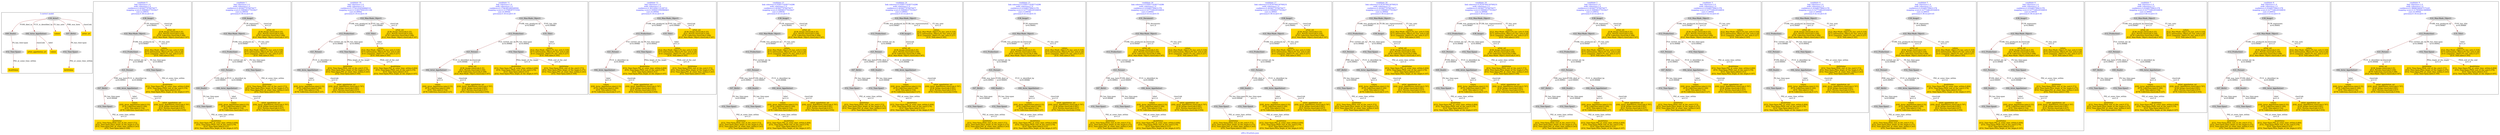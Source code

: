 digraph n0 {
fontcolor="blue"
remincross="true"
label="s09-s-18-artists.json"
subgraph cluster_0 {
label="1-correct model"
n2[style="filled",color="white",fillcolor="lightgray",label="E39_Actor1"];
n3[style="filled",color="white",fillcolor="lightgray",label="E69_Death1"];
n4[style="filled",color="white",fillcolor="lightgray",label="E82_Actor_Appellation1"];
n5[shape="plaintext",style="filled",fillcolor="gold",label="values"];
n6[style="filled",color="white",fillcolor="lightgray",label="E67_Birth1"];
n7[shape="plaintext",style="filled",fillcolor="gold",label="artist_uri"];
n8[style="filled",color="white",fillcolor="lightgray",label="E52_Time-Span1"];
n9[shape="plaintext",style="filled",fillcolor="gold",label="birthValue"];
n10[style="filled",color="white",fillcolor="lightgray",label="E52_Time-Span2"];
n11[shape="plaintext",style="filled",fillcolor="gold",label="deathValue"];
n12[shape="plaintext",style="filled",fillcolor="gold",label="artist_appellation_uri"];
n13[shape="plaintext",style="filled",fillcolor="gold",label="values"];
}
subgraph cluster_1 {
label="candidate 0\nlink coherence:1.0\nnode coherence:1.0\nconfidence:0.4436077976979477\nmapping score:0.508980377010427\ncost:12.99935\n-precision:0.38-recall:0.45"
n15[style="filled",color="white",fillcolor="lightgray",label="E12_Production1"];
n16[style="filled",color="white",fillcolor="lightgray",label="E21_Person1"];
n17[style="filled",color="white",fillcolor="lightgray",label="E52_Time-Span2"];
n18[style="filled",color="white",fillcolor="lightgray",label="E67_Birth1"];
n19[style="filled",color="white",fillcolor="lightgray",label="E82_Actor_Appellation1"];
n20[style="filled",color="white",fillcolor="lightgray",label="E22_Man-Made_Object1"];
n21[style="filled",color="white",fillcolor="lightgray",label="E38_Image1"];
n22[style="filled",color="white",fillcolor="lightgray",label="E52_Time-Span1"];
n23[shape="plaintext",style="filled",fillcolor="gold",label="artist_uri\n[E38_Image,classLink,0.35]\n[E21_Person,classLink,0.256]\n[E78_Collection,classLink,0.208]\n[E22_Man-Made_Object,classLink,0.187]"];
n24[shape="plaintext",style="filled",fillcolor="gold",label="values\n[E82_Actor_Appellation,label,0.55]\n[E78_Collection,label,0.169]\n[E35_Title,label,0.154]\n[E78_Collection,classLink,0.127]"];
n25[shape="plaintext",style="filled",fillcolor="gold",label="deathValue\n[E52_Time-Span,P82_at_some_time_within,0.404]\n[E52_Time-Span,P82b_end_of_the_end,0.278]\n[E52_Time-Span,label,0.212]\n[E52_Time-Span,P82a_begin_of_the_begin,0.107]"];
n26[shape="plaintext",style="filled",fillcolor="gold",label="values\n[E22_Man-Made_Object,P3_has_note,0.318]\n[E73_Information_Object,P3_has_note,0.29]\n[E33_Linguistic_Object,P3_has_note,0.227]\n[E35_Title,label,0.165]"];
n27[shape="plaintext",style="filled",fillcolor="gold",label="artist_appellation_uri\n[E82_Actor_Appellation,classLink,0.797]\n[E38_Image,classLink,0.091]\n[E21_Person,classLink,0.057]\n[E78_Collection,classLink,0.054]"];
n28[shape="plaintext",style="filled",fillcolor="gold",label="birthValue\n[E52_Time-Span,P82b_end_of_the_end,0.373]\n[E52_Time-Span,P82a_begin_of_the_begin,0.275]\n[E52_Time-Span,P82_at_some_time_within,0.243]\n[E52_Time-Span,label,0.109]"];
}
subgraph cluster_2 {
label="candidate 1\nlink coherence:1.0\nnode coherence:1.0\nconfidence:0.4436077976979477\nmapping score:0.508980377010427\ncost:12.99939\n-precision:0.38-recall:0.45"
n30[style="filled",color="white",fillcolor="lightgray",label="E12_Production1"];
n31[style="filled",color="white",fillcolor="lightgray",label="E21_Person1"];
n32[style="filled",color="white",fillcolor="lightgray",label="E52_Time-Span2"];
n33[style="filled",color="white",fillcolor="lightgray",label="E69_Death1"];
n34[style="filled",color="white",fillcolor="lightgray",label="E82_Actor_Appellation1"];
n35[style="filled",color="white",fillcolor="lightgray",label="E22_Man-Made_Object1"];
n36[style="filled",color="white",fillcolor="lightgray",label="E38_Image1"];
n37[style="filled",color="white",fillcolor="lightgray",label="E52_Time-Span4"];
n38[shape="plaintext",style="filled",fillcolor="gold",label="artist_uri\n[E38_Image,classLink,0.35]\n[E21_Person,classLink,0.256]\n[E78_Collection,classLink,0.208]\n[E22_Man-Made_Object,classLink,0.187]"];
n39[shape="plaintext",style="filled",fillcolor="gold",label="deathValue\n[E52_Time-Span,P82_at_some_time_within,0.404]\n[E52_Time-Span,P82b_end_of_the_end,0.278]\n[E52_Time-Span,label,0.212]\n[E52_Time-Span,P82a_begin_of_the_begin,0.107]"];
n40[shape="plaintext",style="filled",fillcolor="gold",label="values\n[E82_Actor_Appellation,label,0.55]\n[E78_Collection,label,0.169]\n[E35_Title,label,0.154]\n[E78_Collection,classLink,0.127]"];
n41[shape="plaintext",style="filled",fillcolor="gold",label="birthValue\n[E52_Time-Span,P82b_end_of_the_end,0.373]\n[E52_Time-Span,P82a_begin_of_the_begin,0.275]\n[E52_Time-Span,P82_at_some_time_within,0.243]\n[E52_Time-Span,label,0.109]"];
n42[shape="plaintext",style="filled",fillcolor="gold",label="values\n[E22_Man-Made_Object,P3_has_note,0.318]\n[E73_Information_Object,P3_has_note,0.29]\n[E33_Linguistic_Object,P3_has_note,0.227]\n[E35_Title,label,0.165]"];
n43[shape="plaintext",style="filled",fillcolor="gold",label="artist_appellation_uri\n[E82_Actor_Appellation,classLink,0.797]\n[E38_Image,classLink,0.091]\n[E21_Person,classLink,0.057]\n[E78_Collection,classLink,0.054]"];
}
subgraph cluster_3 {
label="candidate 10\nlink coherence:1.0\nnode coherence:1.0\nconfidence:0.37541434564866516\nmapping score:0.5140270041051106\ncost:10.99944\n-precision:0.18-recall:0.18"
n45[style="filled",color="white",fillcolor="lightgray",label="E12_Production1"];
n46[style="filled",color="white",fillcolor="lightgray",label="E21_Person1"];
n47[style="filled",color="white",fillcolor="lightgray",label="E52_Time-Span2"];
n48[style="filled",color="white",fillcolor="lightgray",label="E82_Actor_Appellation1"];
n49[style="filled",color="white",fillcolor="lightgray",label="E22_Man-Made_Object1"];
n50[style="filled",color="white",fillcolor="lightgray",label="E35_Title1"];
n51[shape="plaintext",style="filled",fillcolor="gold",label="birthValue\n[E52_Time-Span,P82b_end_of_the_end,0.373]\n[E52_Time-Span,P82a_begin_of_the_begin,0.275]\n[E52_Time-Span,P82_at_some_time_within,0.243]\n[E52_Time-Span,label,0.109]"];
n52[shape="plaintext",style="filled",fillcolor="gold",label="deathValue\n[E52_Time-Span,P82_at_some_time_within,0.404]\n[E52_Time-Span,P82b_end_of_the_end,0.278]\n[E52_Time-Span,label,0.212]\n[E52_Time-Span,P82a_begin_of_the_begin,0.107]"];
n53[shape="plaintext",style="filled",fillcolor="gold",label="artist_uri\n[E38_Image,classLink,0.35]\n[E21_Person,classLink,0.256]\n[E78_Collection,classLink,0.208]\n[E22_Man-Made_Object,classLink,0.187]"];
n54[shape="plaintext",style="filled",fillcolor="gold",label="values\n[E22_Man-Made_Object,P3_has_note,0.318]\n[E73_Information_Object,P3_has_note,0.29]\n[E33_Linguistic_Object,P3_has_note,0.227]\n[E35_Title,label,0.165]"];
n55[shape="plaintext",style="filled",fillcolor="gold",label="values\n[E82_Actor_Appellation,label,0.55]\n[E78_Collection,label,0.169]\n[E35_Title,label,0.154]\n[E78_Collection,classLink,0.127]"];
n56[shape="plaintext",style="filled",fillcolor="gold",label="artist_appellation_uri\n[E82_Actor_Appellation,classLink,0.797]\n[E38_Image,classLink,0.091]\n[E21_Person,classLink,0.057]\n[E78_Collection,classLink,0.054]"];
}
subgraph cluster_4 {
label="candidate 11\nlink coherence:1.0\nnode coherence:1.0\nconfidence:0.3746385260509592\nmapping score:0.513768397572542\ncost:10.99944\n-precision:0.18-recall:0.18"
n58[style="filled",color="white",fillcolor="lightgray",label="E12_Production1"];
n59[style="filled",color="white",fillcolor="lightgray",label="E21_Person1"];
n60[style="filled",color="white",fillcolor="lightgray",label="E52_Time-Span2"];
n61[style="filled",color="white",fillcolor="lightgray",label="E82_Actor_Appellation1"];
n62[style="filled",color="white",fillcolor="lightgray",label="E22_Man-Made_Object1"];
n63[style="filled",color="white",fillcolor="lightgray",label="E35_Title1"];
n64[shape="plaintext",style="filled",fillcolor="gold",label="artist_uri\n[E38_Image,classLink,0.35]\n[E21_Person,classLink,0.256]\n[E78_Collection,classLink,0.208]\n[E22_Man-Made_Object,classLink,0.187]"];
n65[shape="plaintext",style="filled",fillcolor="gold",label="deathValue\n[E52_Time-Span,P82_at_some_time_within,0.404]\n[E52_Time-Span,P82b_end_of_the_end,0.278]\n[E52_Time-Span,label,0.212]\n[E52_Time-Span,P82a_begin_of_the_begin,0.107]"];
n66[shape="plaintext",style="filled",fillcolor="gold",label="birthValue\n[E52_Time-Span,P82b_end_of_the_end,0.373]\n[E52_Time-Span,P82a_begin_of_the_begin,0.275]\n[E52_Time-Span,P82_at_some_time_within,0.243]\n[E52_Time-Span,label,0.109]"];
n67[shape="plaintext",style="filled",fillcolor="gold",label="values\n[E22_Man-Made_Object,P3_has_note,0.318]\n[E73_Information_Object,P3_has_note,0.29]\n[E33_Linguistic_Object,P3_has_note,0.227]\n[E35_Title,label,0.165]"];
n68[shape="plaintext",style="filled",fillcolor="gold",label="values\n[E82_Actor_Appellation,label,0.55]\n[E78_Collection,label,0.169]\n[E35_Title,label,0.154]\n[E78_Collection,classLink,0.127]"];
n69[shape="plaintext",style="filled",fillcolor="gold",label="artist_appellation_uri\n[E82_Actor_Appellation,classLink,0.797]\n[E38_Image,classLink,0.091]\n[E21_Person,classLink,0.057]\n[E78_Collection,classLink,0.054]"];
}
subgraph cluster_5 {
label="candidate 12\nlink coherence:1.0\nnode coherence:1.0\nconfidence:0.3631694112238719\nmapping score:0.5099453592968463\ncost:10.99944\n-precision:0.18-recall:0.18"
n71[style="filled",color="white",fillcolor="lightgray",label="E12_Production1"];
n72[style="filled",color="white",fillcolor="lightgray",label="E21_Person1"];
n73[style="filled",color="white",fillcolor="lightgray",label="E52_Time-Span2"];
n74[style="filled",color="white",fillcolor="lightgray",label="E82_Actor_Appellation1"];
n75[style="filled",color="white",fillcolor="lightgray",label="E22_Man-Made_Object1"];
n76[style="filled",color="white",fillcolor="lightgray",label="E35_Title1"];
n77[shape="plaintext",style="filled",fillcolor="gold",label="deathValue\n[E52_Time-Span,P82_at_some_time_within,0.404]\n[E52_Time-Span,P82b_end_of_the_end,0.278]\n[E52_Time-Span,label,0.212]\n[E52_Time-Span,P82a_begin_of_the_begin,0.107]"];
n78[shape="plaintext",style="filled",fillcolor="gold",label="birthValue\n[E52_Time-Span,P82b_end_of_the_end,0.373]\n[E52_Time-Span,P82a_begin_of_the_begin,0.275]\n[E52_Time-Span,P82_at_some_time_within,0.243]\n[E52_Time-Span,label,0.109]"];
n79[shape="plaintext",style="filled",fillcolor="gold",label="artist_uri\n[E38_Image,classLink,0.35]\n[E21_Person,classLink,0.256]\n[E78_Collection,classLink,0.208]\n[E22_Man-Made_Object,classLink,0.187]"];
n80[shape="plaintext",style="filled",fillcolor="gold",label="values\n[E22_Man-Made_Object,P3_has_note,0.318]\n[E73_Information_Object,P3_has_note,0.29]\n[E33_Linguistic_Object,P3_has_note,0.227]\n[E35_Title,label,0.165]"];
n81[shape="plaintext",style="filled",fillcolor="gold",label="values\n[E82_Actor_Appellation,label,0.55]\n[E78_Collection,label,0.169]\n[E35_Title,label,0.154]\n[E78_Collection,classLink,0.127]"];
n82[shape="plaintext",style="filled",fillcolor="gold",label="artist_appellation_uri\n[E82_Actor_Appellation,classLink,0.797]\n[E38_Image,classLink,0.091]\n[E21_Person,classLink,0.057]\n[E78_Collection,classLink,0.054]"];
}
subgraph cluster_6 {
label="candidate 13\nlink coherence:0.9285714285714286\nnode coherence:1.0\nconfidence:0.4436077976979477\nmapping score:0.508980377010427\ncost:13.99936\n-precision:0.43-recall:0.55"
n84[style="filled",color="white",fillcolor="lightgray",label="E12_Production1"];
n85[style="filled",color="white",fillcolor="lightgray",label="E21_Person1"];
n86[style="filled",color="white",fillcolor="lightgray",label="E67_Birth1"];
n87[style="filled",color="white",fillcolor="lightgray",label="E69_Death1"];
n88[style="filled",color="white",fillcolor="lightgray",label="E82_Actor_Appellation1"];
n89[style="filled",color="white",fillcolor="lightgray",label="E22_Man-Made_Object1"];
n90[style="filled",color="white",fillcolor="lightgray",label="E38_Image1"];
n91[style="filled",color="white",fillcolor="lightgray",label="E52_Time-Span1"];
n92[style="filled",color="white",fillcolor="lightgray",label="E52_Time-Span4"];
n93[shape="plaintext",style="filled",fillcolor="gold",label="artist_uri\n[E38_Image,classLink,0.35]\n[E21_Person,classLink,0.256]\n[E78_Collection,classLink,0.208]\n[E22_Man-Made_Object,classLink,0.187]"];
n94[shape="plaintext",style="filled",fillcolor="gold",label="deathValue\n[E52_Time-Span,P82_at_some_time_within,0.404]\n[E52_Time-Span,P82b_end_of_the_end,0.278]\n[E52_Time-Span,label,0.212]\n[E52_Time-Span,P82a_begin_of_the_begin,0.107]"];
n95[shape="plaintext",style="filled",fillcolor="gold",label="values\n[E82_Actor_Appellation,label,0.55]\n[E78_Collection,label,0.169]\n[E35_Title,label,0.154]\n[E78_Collection,classLink,0.127]"];
n96[shape="plaintext",style="filled",fillcolor="gold",label="values\n[E22_Man-Made_Object,P3_has_note,0.318]\n[E73_Information_Object,P3_has_note,0.29]\n[E33_Linguistic_Object,P3_has_note,0.227]\n[E35_Title,label,0.165]"];
n97[shape="plaintext",style="filled",fillcolor="gold",label="artist_appellation_uri\n[E82_Actor_Appellation,classLink,0.797]\n[E38_Image,classLink,0.091]\n[E21_Person,classLink,0.057]\n[E78_Collection,classLink,0.054]"];
n98[shape="plaintext",style="filled",fillcolor="gold",label="birthValue\n[E52_Time-Span,P82b_end_of_the_end,0.373]\n[E52_Time-Span,P82a_begin_of_the_begin,0.275]\n[E52_Time-Span,P82_at_some_time_within,0.243]\n[E52_Time-Span,label,0.109]"];
}
subgraph cluster_7 {
label="candidate 14\nlink coherence:0.9285714285714286\nnode coherence:1.0\nconfidence:0.4436077976979477\nmapping score:0.508980377010427\ncost:13.99941\n-precision:0.43-recall:0.55"
n100[style="filled",color="white",fillcolor="lightgray",label="E12_Production1"];
n101[style="filled",color="white",fillcolor="lightgray",label="E21_Person1"];
n102[style="filled",color="white",fillcolor="lightgray",label="E67_Birth1"];
n103[style="filled",color="white",fillcolor="lightgray",label="E69_Death1"];
n104[style="filled",color="white",fillcolor="lightgray",label="E82_Actor_Appellation1"];
n105[style="filled",color="white",fillcolor="lightgray",label="E22_Man-Made_Object1"];
n106[style="filled",color="white",fillcolor="lightgray",label="E38_Image1"];
n107[style="filled",color="white",fillcolor="lightgray",label="E52_Time-Span1"];
n108[style="filled",color="white",fillcolor="lightgray",label="E52_Time-Span3"];
n109[shape="plaintext",style="filled",fillcolor="gold",label="artist_uri\n[E38_Image,classLink,0.35]\n[E21_Person,classLink,0.256]\n[E78_Collection,classLink,0.208]\n[E22_Man-Made_Object,classLink,0.187]"];
n110[shape="plaintext",style="filled",fillcolor="gold",label="deathValue\n[E52_Time-Span,P82_at_some_time_within,0.404]\n[E52_Time-Span,P82b_end_of_the_end,0.278]\n[E52_Time-Span,label,0.212]\n[E52_Time-Span,P82a_begin_of_the_begin,0.107]"];
n111[shape="plaintext",style="filled",fillcolor="gold",label="values\n[E82_Actor_Appellation,label,0.55]\n[E78_Collection,label,0.169]\n[E35_Title,label,0.154]\n[E78_Collection,classLink,0.127]"];
n112[shape="plaintext",style="filled",fillcolor="gold",label="values\n[E22_Man-Made_Object,P3_has_note,0.318]\n[E73_Information_Object,P3_has_note,0.29]\n[E33_Linguistic_Object,P3_has_note,0.227]\n[E35_Title,label,0.165]"];
n113[shape="plaintext",style="filled",fillcolor="gold",label="artist_appellation_uri\n[E82_Actor_Appellation,classLink,0.797]\n[E38_Image,classLink,0.091]\n[E21_Person,classLink,0.057]\n[E78_Collection,classLink,0.054]"];
n114[shape="plaintext",style="filled",fillcolor="gold",label="birthValue\n[E52_Time-Span,P82b_end_of_the_end,0.373]\n[E52_Time-Span,P82a_begin_of_the_begin,0.275]\n[E52_Time-Span,P82_at_some_time_within,0.243]\n[E52_Time-Span,label,0.109]"];
}
subgraph cluster_8 {
label="candidate 15\nlink coherence:0.9285714285714286\nnode coherence:1.0\nconfidence:0.416483799431378\nmapping score:0.5277168220326816\ncost:13.99936\n-precision:0.43-recall:0.55"
n116[style="filled",color="white",fillcolor="lightgray",label="E12_Production1"];
n117[style="filled",color="white",fillcolor="lightgray",label="E21_Person1"];
n118[style="filled",color="white",fillcolor="lightgray",label="E67_Birth1"];
n119[style="filled",color="white",fillcolor="lightgray",label="E69_Death1"];
n120[style="filled",color="white",fillcolor="lightgray",label="E82_Actor_Appellation1"];
n121[style="filled",color="white",fillcolor="lightgray",label="E22_Man-Made_Object1"];
n122[style="filled",color="white",fillcolor="lightgray",label="E38_Image1"];
n123[style="filled",color="white",fillcolor="lightgray",label="E52_Time-Span1"];
n124[style="filled",color="white",fillcolor="lightgray",label="E52_Time-Span4"];
n125[shape="plaintext",style="filled",fillcolor="gold",label="artist_uri\n[E38_Image,classLink,0.35]\n[E21_Person,classLink,0.256]\n[E78_Collection,classLink,0.208]\n[E22_Man-Made_Object,classLink,0.187]"];
n126[shape="plaintext",style="filled",fillcolor="gold",label="deathValue\n[E52_Time-Span,P82_at_some_time_within,0.404]\n[E52_Time-Span,P82b_end_of_the_end,0.278]\n[E52_Time-Span,label,0.212]\n[E52_Time-Span,P82a_begin_of_the_begin,0.107]"];
n127[shape="plaintext",style="filled",fillcolor="gold",label="values\n[E82_Actor_Appellation,label,0.55]\n[E78_Collection,label,0.169]\n[E35_Title,label,0.154]\n[E78_Collection,classLink,0.127]"];
n128[shape="plaintext",style="filled",fillcolor="gold",label="values\n[E22_Man-Made_Object,P3_has_note,0.318]\n[E73_Information_Object,P3_has_note,0.29]\n[E33_Linguistic_Object,P3_has_note,0.227]\n[E35_Title,label,0.165]"];
n129[shape="plaintext",style="filled",fillcolor="gold",label="artist_appellation_uri\n[E82_Actor_Appellation,classLink,0.797]\n[E38_Image,classLink,0.091]\n[E21_Person,classLink,0.057]\n[E78_Collection,classLink,0.054]"];
n130[shape="plaintext",style="filled",fillcolor="gold",label="birthValue\n[E52_Time-Span,P82b_end_of_the_end,0.373]\n[E52_Time-Span,P82a_begin_of_the_begin,0.275]\n[E52_Time-Span,P82_at_some_time_within,0.243]\n[E52_Time-Span,label,0.109]"];
}
subgraph cluster_9 {
label="candidate 16\nlink coherence:0.9285714285714286\nnode coherence:1.0\nconfidence:0.416483799431378\nmapping score:0.5277168220326816\ncost:13.99941\n-precision:0.43-recall:0.55"
n132[style="filled",color="white",fillcolor="lightgray",label="E12_Production1"];
n133[style="filled",color="white",fillcolor="lightgray",label="E21_Person1"];
n134[style="filled",color="white",fillcolor="lightgray",label="E67_Birth1"];
n135[style="filled",color="white",fillcolor="lightgray",label="E69_Death1"];
n136[style="filled",color="white",fillcolor="lightgray",label="E82_Actor_Appellation1"];
n137[style="filled",color="white",fillcolor="lightgray",label="E22_Man-Made_Object1"];
n138[style="filled",color="white",fillcolor="lightgray",label="E31_Document1"];
n139[style="filled",color="white",fillcolor="lightgray",label="E52_Time-Span1"];
n140[style="filled",color="white",fillcolor="lightgray",label="E52_Time-Span3"];
n141[shape="plaintext",style="filled",fillcolor="gold",label="artist_uri\n[E38_Image,classLink,0.35]\n[E21_Person,classLink,0.256]\n[E78_Collection,classLink,0.208]\n[E22_Man-Made_Object,classLink,0.187]"];
n142[shape="plaintext",style="filled",fillcolor="gold",label="deathValue\n[E52_Time-Span,P82_at_some_time_within,0.404]\n[E52_Time-Span,P82b_end_of_the_end,0.278]\n[E52_Time-Span,label,0.212]\n[E52_Time-Span,P82a_begin_of_the_begin,0.107]"];
n143[shape="plaintext",style="filled",fillcolor="gold",label="values\n[E82_Actor_Appellation,label,0.55]\n[E78_Collection,label,0.169]\n[E35_Title,label,0.154]\n[E78_Collection,classLink,0.127]"];
n144[shape="plaintext",style="filled",fillcolor="gold",label="values\n[E22_Man-Made_Object,P3_has_note,0.318]\n[E73_Information_Object,P3_has_note,0.29]\n[E33_Linguistic_Object,P3_has_note,0.227]\n[E35_Title,label,0.165]"];
n145[shape="plaintext",style="filled",fillcolor="gold",label="artist_appellation_uri\n[E82_Actor_Appellation,classLink,0.797]\n[E38_Image,classLink,0.091]\n[E21_Person,classLink,0.057]\n[E78_Collection,classLink,0.054]"];
n146[shape="plaintext",style="filled",fillcolor="gold",label="birthValue\n[E52_Time-Span,P82b_end_of_the_end,0.373]\n[E52_Time-Span,P82a_begin_of_the_begin,0.275]\n[E52_Time-Span,P82_at_some_time_within,0.243]\n[E52_Time-Span,label,0.109]"];
}
subgraph cluster_10 {
label="candidate 17\nlink coherence:0.9230769230769231\nnode coherence:1.0\nconfidence:0.4436077976979477\nmapping score:0.508980377010427\ncost:12.99943\n-precision:0.38-recall:0.45"
n148[style="filled",color="white",fillcolor="lightgray",label="E12_Production1"];
n149[style="filled",color="white",fillcolor="lightgray",label="E21_Person1"];
n150[style="filled",color="white",fillcolor="lightgray",label="E69_Death1"];
n151[style="filled",color="white",fillcolor="lightgray",label="E82_Actor_Appellation1"];
n152[style="filled",color="white",fillcolor="lightgray",label="E22_Man-Made_Object1"];
n153[style="filled",color="white",fillcolor="lightgray",label="E38_Image1"];
n154[style="filled",color="white",fillcolor="lightgray",label="E52_Time-Span3"];
n155[style="filled",color="white",fillcolor="lightgray",label="E52_Time-Span4"];
n156[shape="plaintext",style="filled",fillcolor="gold",label="artist_uri\n[E38_Image,classLink,0.35]\n[E21_Person,classLink,0.256]\n[E78_Collection,classLink,0.208]\n[E22_Man-Made_Object,classLink,0.187]"];
n157[shape="plaintext",style="filled",fillcolor="gold",label="deathValue\n[E52_Time-Span,P82_at_some_time_within,0.404]\n[E52_Time-Span,P82b_end_of_the_end,0.278]\n[E52_Time-Span,label,0.212]\n[E52_Time-Span,P82a_begin_of_the_begin,0.107]"];
n158[shape="plaintext",style="filled",fillcolor="gold",label="birthValue\n[E52_Time-Span,P82b_end_of_the_end,0.373]\n[E52_Time-Span,P82a_begin_of_the_begin,0.275]\n[E52_Time-Span,P82_at_some_time_within,0.243]\n[E52_Time-Span,label,0.109]"];
n159[shape="plaintext",style="filled",fillcolor="gold",label="values\n[E82_Actor_Appellation,label,0.55]\n[E78_Collection,label,0.169]\n[E35_Title,label,0.154]\n[E78_Collection,classLink,0.127]"];
n160[shape="plaintext",style="filled",fillcolor="gold",label="values\n[E22_Man-Made_Object,P3_has_note,0.318]\n[E73_Information_Object,P3_has_note,0.29]\n[E33_Linguistic_Object,P3_has_note,0.227]\n[E35_Title,label,0.165]"];
n161[shape="plaintext",style="filled",fillcolor="gold",label="artist_appellation_uri\n[E82_Actor_Appellation,classLink,0.797]\n[E38_Image,classLink,0.091]\n[E21_Person,classLink,0.057]\n[E78_Collection,classLink,0.054]"];
}
subgraph cluster_11 {
label="candidate 18\nlink coherence:0.9230769230769231\nnode coherence:1.0\nconfidence:0.4436077976979477\nmapping score:0.508980377010427\ncost:12.99944\n-precision:0.38-recall:0.45"
n163[style="filled",color="white",fillcolor="lightgray",label="E12_Production1"];
n164[style="filled",color="white",fillcolor="lightgray",label="E21_Person1"];
n165[style="filled",color="white",fillcolor="lightgray",label="E52_Time-Span2"];
n166[style="filled",color="white",fillcolor="lightgray",label="E67_Birth1"];
n167[style="filled",color="white",fillcolor="lightgray",label="E82_Actor_Appellation1"];
n168[style="filled",color="white",fillcolor="lightgray",label="E22_Man-Made_Object1"];
n169[style="filled",color="white",fillcolor="lightgray",label="E38_Image1"];
n170[style="filled",color="white",fillcolor="lightgray",label="E52_Time-Span1"];
n171[shape="plaintext",style="filled",fillcolor="gold",label="artist_uri\n[E38_Image,classLink,0.35]\n[E21_Person,classLink,0.256]\n[E78_Collection,classLink,0.208]\n[E22_Man-Made_Object,classLink,0.187]"];
n172[shape="plaintext",style="filled",fillcolor="gold",label="values\n[E82_Actor_Appellation,label,0.55]\n[E78_Collection,label,0.169]\n[E35_Title,label,0.154]\n[E78_Collection,classLink,0.127]"];
n173[shape="plaintext",style="filled",fillcolor="gold",label="deathValue\n[E52_Time-Span,P82_at_some_time_within,0.404]\n[E52_Time-Span,P82b_end_of_the_end,0.278]\n[E52_Time-Span,label,0.212]\n[E52_Time-Span,P82a_begin_of_the_begin,0.107]"];
n174[shape="plaintext",style="filled",fillcolor="gold",label="values\n[E22_Man-Made_Object,P3_has_note,0.318]\n[E73_Information_Object,P3_has_note,0.29]\n[E33_Linguistic_Object,P3_has_note,0.227]\n[E35_Title,label,0.165]"];
n175[shape="plaintext",style="filled",fillcolor="gold",label="artist_appellation_uri\n[E82_Actor_Appellation,classLink,0.797]\n[E38_Image,classLink,0.091]\n[E21_Person,classLink,0.057]\n[E78_Collection,classLink,0.054]"];
n176[shape="plaintext",style="filled",fillcolor="gold",label="birthValue\n[E52_Time-Span,P82b_end_of_the_end,0.373]\n[E52_Time-Span,P82a_begin_of_the_begin,0.275]\n[E52_Time-Span,P82_at_some_time_within,0.243]\n[E52_Time-Span,label,0.109]"];
}
subgraph cluster_12 {
label="candidate 19\nlink coherence:0.9230769230769231\nnode coherence:1.0\nconfidence:0.4436077976979477\nmapping score:0.508980377010427\ncost:12.99948\n-precision:0.38-recall:0.45"
n178[style="filled",color="white",fillcolor="lightgray",label="E12_Production1"];
n179[style="filled",color="white",fillcolor="lightgray",label="E21_Person1"];
n180[style="filled",color="white",fillcolor="lightgray",label="E52_Time-Span2"];
n181[style="filled",color="white",fillcolor="lightgray",label="E69_Death1"];
n182[style="filled",color="white",fillcolor="lightgray",label="E82_Actor_Appellation1"];
n183[style="filled",color="white",fillcolor="lightgray",label="E22_Man-Made_Object1"];
n184[style="filled",color="white",fillcolor="lightgray",label="E38_Image1"];
n185[style="filled",color="white",fillcolor="lightgray",label="E52_Time-Span4"];
n186[shape="plaintext",style="filled",fillcolor="gold",label="artist_uri\n[E38_Image,classLink,0.35]\n[E21_Person,classLink,0.256]\n[E78_Collection,classLink,0.208]\n[E22_Man-Made_Object,classLink,0.187]"];
n187[shape="plaintext",style="filled",fillcolor="gold",label="deathValue\n[E52_Time-Span,P82_at_some_time_within,0.404]\n[E52_Time-Span,P82b_end_of_the_end,0.278]\n[E52_Time-Span,label,0.212]\n[E52_Time-Span,P82a_begin_of_the_begin,0.107]"];
n188[shape="plaintext",style="filled",fillcolor="gold",label="values\n[E82_Actor_Appellation,label,0.55]\n[E78_Collection,label,0.169]\n[E35_Title,label,0.154]\n[E78_Collection,classLink,0.127]"];
n189[shape="plaintext",style="filled",fillcolor="gold",label="birthValue\n[E52_Time-Span,P82b_end_of_the_end,0.373]\n[E52_Time-Span,P82a_begin_of_the_begin,0.275]\n[E52_Time-Span,P82_at_some_time_within,0.243]\n[E52_Time-Span,label,0.109]"];
n190[shape="plaintext",style="filled",fillcolor="gold",label="values\n[E22_Man-Made_Object,P3_has_note,0.318]\n[E73_Information_Object,P3_has_note,0.29]\n[E33_Linguistic_Object,P3_has_note,0.227]\n[E35_Title,label,0.165]"];
n191[shape="plaintext",style="filled",fillcolor="gold",label="artist_appellation_uri\n[E82_Actor_Appellation,classLink,0.797]\n[E38_Image,classLink,0.091]\n[E21_Person,classLink,0.057]\n[E78_Collection,classLink,0.054]"];
}
subgraph cluster_13 {
label="candidate 2\nlink coherence:1.0\nnode coherence:1.0\nconfidence:0.4436077976979477\nmapping score:0.508980377010427\ncost:13.99932\n-precision:0.43-recall:0.55"
n193[style="filled",color="white",fillcolor="lightgray",label="E12_Production1"];
n194[style="filled",color="white",fillcolor="lightgray",label="E21_Person1"];
n195[style="filled",color="white",fillcolor="lightgray",label="E67_Birth1"];
n196[style="filled",color="white",fillcolor="lightgray",label="E69_Death1"];
n197[style="filled",color="white",fillcolor="lightgray",label="E82_Actor_Appellation1"];
n198[style="filled",color="white",fillcolor="lightgray",label="E22_Man-Made_Object1"];
n199[style="filled",color="white",fillcolor="lightgray",label="E38_Image1"];
n200[style="filled",color="white",fillcolor="lightgray",label="E52_Time-Span1"];
n201[style="filled",color="white",fillcolor="lightgray",label="E52_Time-Span3"];
n202[shape="plaintext",style="filled",fillcolor="gold",label="artist_uri\n[E38_Image,classLink,0.35]\n[E21_Person,classLink,0.256]\n[E78_Collection,classLink,0.208]\n[E22_Man-Made_Object,classLink,0.187]"];
n203[shape="plaintext",style="filled",fillcolor="gold",label="deathValue\n[E52_Time-Span,P82_at_some_time_within,0.404]\n[E52_Time-Span,P82b_end_of_the_end,0.278]\n[E52_Time-Span,label,0.212]\n[E52_Time-Span,P82a_begin_of_the_begin,0.107]"];
n204[shape="plaintext",style="filled",fillcolor="gold",label="values\n[E82_Actor_Appellation,label,0.55]\n[E78_Collection,label,0.169]\n[E35_Title,label,0.154]\n[E78_Collection,classLink,0.127]"];
n205[shape="plaintext",style="filled",fillcolor="gold",label="values\n[E22_Man-Made_Object,P3_has_note,0.318]\n[E73_Information_Object,P3_has_note,0.29]\n[E33_Linguistic_Object,P3_has_note,0.227]\n[E35_Title,label,0.165]"];
n206[shape="plaintext",style="filled",fillcolor="gold",label="artist_appellation_uri\n[E82_Actor_Appellation,classLink,0.797]\n[E38_Image,classLink,0.091]\n[E21_Person,classLink,0.057]\n[E78_Collection,classLink,0.054]"];
n207[shape="plaintext",style="filled",fillcolor="gold",label="birthValue\n[E52_Time-Span,P82b_end_of_the_end,0.373]\n[E52_Time-Span,P82a_begin_of_the_begin,0.275]\n[E52_Time-Span,P82_at_some_time_within,0.243]\n[E52_Time-Span,label,0.109]"];
}
subgraph cluster_14 {
label="candidate 3\nlink coherence:1.0\nnode coherence:1.0\nconfidence:0.416483799431378\nmapping score:0.5277168220326816\ncost:11.99944\n-precision:0.42-recall:0.45"
n209[style="filled",color="white",fillcolor="lightgray",label="E12_Production1"];
n210[style="filled",color="white",fillcolor="lightgray",label="E21_Person1"];
n211[style="filled",color="white",fillcolor="lightgray",label="E52_Time-Span2"];
n212[style="filled",color="white",fillcolor="lightgray",label="E67_Birth1"];
n213[style="filled",color="white",fillcolor="lightgray",label="E82_Actor_Appellation1"];
n214[style="filled",color="white",fillcolor="lightgray",label="E22_Man-Made_Object1"];
n215[style="filled",color="white",fillcolor="lightgray",label="E52_Time-Span1"];
n216[shape="plaintext",style="filled",fillcolor="gold",label="artist_uri\n[E38_Image,classLink,0.35]\n[E21_Person,classLink,0.256]\n[E78_Collection,classLink,0.208]\n[E22_Man-Made_Object,classLink,0.187]"];
n217[shape="plaintext",style="filled",fillcolor="gold",label="values\n[E82_Actor_Appellation,label,0.55]\n[E78_Collection,label,0.169]\n[E35_Title,label,0.154]\n[E78_Collection,classLink,0.127]"];
n218[shape="plaintext",style="filled",fillcolor="gold",label="deathValue\n[E52_Time-Span,P82_at_some_time_within,0.404]\n[E52_Time-Span,P82b_end_of_the_end,0.278]\n[E52_Time-Span,label,0.212]\n[E52_Time-Span,P82a_begin_of_the_begin,0.107]"];
n219[shape="plaintext",style="filled",fillcolor="gold",label="values\n[E22_Man-Made_Object,P3_has_note,0.318]\n[E73_Information_Object,P3_has_note,0.29]\n[E33_Linguistic_Object,P3_has_note,0.227]\n[E35_Title,label,0.165]"];
n220[shape="plaintext",style="filled",fillcolor="gold",label="artist_appellation_uri\n[E82_Actor_Appellation,classLink,0.797]\n[E38_Image,classLink,0.091]\n[E21_Person,classLink,0.057]\n[E78_Collection,classLink,0.054]"];
n221[shape="plaintext",style="filled",fillcolor="gold",label="birthValue\n[E52_Time-Span,P82b_end_of_the_end,0.373]\n[E52_Time-Span,P82a_begin_of_the_begin,0.275]\n[E52_Time-Span,P82_at_some_time_within,0.243]\n[E52_Time-Span,label,0.109]"];
}
subgraph cluster_15 {
label="candidate 4\nlink coherence:1.0\nnode coherence:1.0\nconfidence:0.416483799431378\nmapping score:0.5277168220326816\ncost:11.99948\n-precision:0.42-recall:0.45"
n223[style="filled",color="white",fillcolor="lightgray",label="E12_Production1"];
n224[style="filled",color="white",fillcolor="lightgray",label="E21_Person1"];
n225[style="filled",color="white",fillcolor="lightgray",label="E52_Time-Span2"];
n226[style="filled",color="white",fillcolor="lightgray",label="E69_Death1"];
n227[style="filled",color="white",fillcolor="lightgray",label="E82_Actor_Appellation1"];
n228[style="filled",color="white",fillcolor="lightgray",label="E22_Man-Made_Object1"];
n229[style="filled",color="white",fillcolor="lightgray",label="E52_Time-Span4"];
n230[shape="plaintext",style="filled",fillcolor="gold",label="artist_uri\n[E38_Image,classLink,0.35]\n[E21_Person,classLink,0.256]\n[E78_Collection,classLink,0.208]\n[E22_Man-Made_Object,classLink,0.187]"];
n231[shape="plaintext",style="filled",fillcolor="gold",label="deathValue\n[E52_Time-Span,P82_at_some_time_within,0.404]\n[E52_Time-Span,P82b_end_of_the_end,0.278]\n[E52_Time-Span,label,0.212]\n[E52_Time-Span,P82a_begin_of_the_begin,0.107]"];
n232[shape="plaintext",style="filled",fillcolor="gold",label="values\n[E82_Actor_Appellation,label,0.55]\n[E78_Collection,label,0.169]\n[E35_Title,label,0.154]\n[E78_Collection,classLink,0.127]"];
n233[shape="plaintext",style="filled",fillcolor="gold",label="birthValue\n[E52_Time-Span,P82b_end_of_the_end,0.373]\n[E52_Time-Span,P82a_begin_of_the_begin,0.275]\n[E52_Time-Span,P82_at_some_time_within,0.243]\n[E52_Time-Span,label,0.109]"];
n234[shape="plaintext",style="filled",fillcolor="gold",label="values\n[E22_Man-Made_Object,P3_has_note,0.318]\n[E73_Information_Object,P3_has_note,0.29]\n[E33_Linguistic_Object,P3_has_note,0.227]\n[E35_Title,label,0.165]"];
n235[shape="plaintext",style="filled",fillcolor="gold",label="artist_appellation_uri\n[E82_Actor_Appellation,classLink,0.797]\n[E38_Image,classLink,0.091]\n[E21_Person,classLink,0.057]\n[E78_Collection,classLink,0.054]"];
}
subgraph cluster_16 {
label="candidate 5\nlink coherence:1.0\nnode coherence:1.0\nconfidence:0.416483799431378\nmapping score:0.5277168220326816\ncost:12.99935\n-precision:0.38-recall:0.45"
n237[style="filled",color="white",fillcolor="lightgray",label="E12_Production1"];
n238[style="filled",color="white",fillcolor="lightgray",label="E21_Person1"];
n239[style="filled",color="white",fillcolor="lightgray",label="E52_Time-Span2"];
n240[style="filled",color="white",fillcolor="lightgray",label="E67_Birth1"];
n241[style="filled",color="white",fillcolor="lightgray",label="E82_Actor_Appellation1"];
n242[style="filled",color="white",fillcolor="lightgray",label="E22_Man-Made_Object1"];
n243[style="filled",color="white",fillcolor="lightgray",label="E38_Image1"];
n244[style="filled",color="white",fillcolor="lightgray",label="E52_Time-Span1"];
n245[shape="plaintext",style="filled",fillcolor="gold",label="artist_uri\n[E38_Image,classLink,0.35]\n[E21_Person,classLink,0.256]\n[E78_Collection,classLink,0.208]\n[E22_Man-Made_Object,classLink,0.187]"];
n246[shape="plaintext",style="filled",fillcolor="gold",label="values\n[E82_Actor_Appellation,label,0.55]\n[E78_Collection,label,0.169]\n[E35_Title,label,0.154]\n[E78_Collection,classLink,0.127]"];
n247[shape="plaintext",style="filled",fillcolor="gold",label="deathValue\n[E52_Time-Span,P82_at_some_time_within,0.404]\n[E52_Time-Span,P82b_end_of_the_end,0.278]\n[E52_Time-Span,label,0.212]\n[E52_Time-Span,P82a_begin_of_the_begin,0.107]"];
n248[shape="plaintext",style="filled",fillcolor="gold",label="values\n[E22_Man-Made_Object,P3_has_note,0.318]\n[E73_Information_Object,P3_has_note,0.29]\n[E33_Linguistic_Object,P3_has_note,0.227]\n[E35_Title,label,0.165]"];
n249[shape="plaintext",style="filled",fillcolor="gold",label="artist_appellation_uri\n[E82_Actor_Appellation,classLink,0.797]\n[E38_Image,classLink,0.091]\n[E21_Person,classLink,0.057]\n[E78_Collection,classLink,0.054]"];
n250[shape="plaintext",style="filled",fillcolor="gold",label="birthValue\n[E52_Time-Span,P82b_end_of_the_end,0.373]\n[E52_Time-Span,P82a_begin_of_the_begin,0.275]\n[E52_Time-Span,P82_at_some_time_within,0.243]\n[E52_Time-Span,label,0.109]"];
}
subgraph cluster_17 {
label="candidate 6\nlink coherence:1.0\nnode coherence:1.0\nconfidence:0.416483799431378\nmapping score:0.5277168220326816\ncost:12.99939\n-precision:0.38-recall:0.45"
n252[style="filled",color="white",fillcolor="lightgray",label="E12_Production1"];
n253[style="filled",color="white",fillcolor="lightgray",label="E21_Person1"];
n254[style="filled",color="white",fillcolor="lightgray",label="E52_Time-Span2"];
n255[style="filled",color="white",fillcolor="lightgray",label="E69_Death1"];
n256[style="filled",color="white",fillcolor="lightgray",label="E82_Actor_Appellation1"];
n257[style="filled",color="white",fillcolor="lightgray",label="E22_Man-Made_Object1"];
n258[style="filled",color="white",fillcolor="lightgray",label="E38_Image1"];
n259[style="filled",color="white",fillcolor="lightgray",label="E52_Time-Span4"];
n260[shape="plaintext",style="filled",fillcolor="gold",label="artist_uri\n[E38_Image,classLink,0.35]\n[E21_Person,classLink,0.256]\n[E78_Collection,classLink,0.208]\n[E22_Man-Made_Object,classLink,0.187]"];
n261[shape="plaintext",style="filled",fillcolor="gold",label="deathValue\n[E52_Time-Span,P82_at_some_time_within,0.404]\n[E52_Time-Span,P82b_end_of_the_end,0.278]\n[E52_Time-Span,label,0.212]\n[E52_Time-Span,P82a_begin_of_the_begin,0.107]"];
n262[shape="plaintext",style="filled",fillcolor="gold",label="values\n[E82_Actor_Appellation,label,0.55]\n[E78_Collection,label,0.169]\n[E35_Title,label,0.154]\n[E78_Collection,classLink,0.127]"];
n263[shape="plaintext",style="filled",fillcolor="gold",label="birthValue\n[E52_Time-Span,P82b_end_of_the_end,0.373]\n[E52_Time-Span,P82a_begin_of_the_begin,0.275]\n[E52_Time-Span,P82_at_some_time_within,0.243]\n[E52_Time-Span,label,0.109]"];
n264[shape="plaintext",style="filled",fillcolor="gold",label="values\n[E22_Man-Made_Object,P3_has_note,0.318]\n[E73_Information_Object,P3_has_note,0.29]\n[E33_Linguistic_Object,P3_has_note,0.227]\n[E35_Title,label,0.165]"];
n265[shape="plaintext",style="filled",fillcolor="gold",label="artist_appellation_uri\n[E82_Actor_Appellation,classLink,0.797]\n[E38_Image,classLink,0.091]\n[E21_Person,classLink,0.057]\n[E78_Collection,classLink,0.054]"];
}
subgraph cluster_18 {
label="candidate 7\nlink coherence:1.0\nnode coherence:1.0\nconfidence:0.416483799431378\nmapping score:0.5277168220326816\ncost:12.99941\n-precision:0.46-recall:0.55"
n267[style="filled",color="white",fillcolor="lightgray",label="E12_Production1"];
n268[style="filled",color="white",fillcolor="lightgray",label="E21_Person1"];
n269[style="filled",color="white",fillcolor="lightgray",label="E67_Birth1"];
n270[style="filled",color="white",fillcolor="lightgray",label="E69_Death1"];
n271[style="filled",color="white",fillcolor="lightgray",label="E82_Actor_Appellation1"];
n272[style="filled",color="white",fillcolor="lightgray",label="E22_Man-Made_Object1"];
n273[style="filled",color="white",fillcolor="lightgray",label="E52_Time-Span1"];
n274[style="filled",color="white",fillcolor="lightgray",label="E52_Time-Span3"];
n275[shape="plaintext",style="filled",fillcolor="gold",label="artist_uri\n[E38_Image,classLink,0.35]\n[E21_Person,classLink,0.256]\n[E78_Collection,classLink,0.208]\n[E22_Man-Made_Object,classLink,0.187]"];
n276[shape="plaintext",style="filled",fillcolor="gold",label="deathValue\n[E52_Time-Span,P82_at_some_time_within,0.404]\n[E52_Time-Span,P82b_end_of_the_end,0.278]\n[E52_Time-Span,label,0.212]\n[E52_Time-Span,P82a_begin_of_the_begin,0.107]"];
n277[shape="plaintext",style="filled",fillcolor="gold",label="values\n[E82_Actor_Appellation,label,0.55]\n[E78_Collection,label,0.169]\n[E35_Title,label,0.154]\n[E78_Collection,classLink,0.127]"];
n278[shape="plaintext",style="filled",fillcolor="gold",label="values\n[E22_Man-Made_Object,P3_has_note,0.318]\n[E73_Information_Object,P3_has_note,0.29]\n[E33_Linguistic_Object,P3_has_note,0.227]\n[E35_Title,label,0.165]"];
n279[shape="plaintext",style="filled",fillcolor="gold",label="artist_appellation_uri\n[E82_Actor_Appellation,classLink,0.797]\n[E38_Image,classLink,0.091]\n[E21_Person,classLink,0.057]\n[E78_Collection,classLink,0.054]"];
n280[shape="plaintext",style="filled",fillcolor="gold",label="birthValue\n[E52_Time-Span,P82b_end_of_the_end,0.373]\n[E52_Time-Span,P82a_begin_of_the_begin,0.275]\n[E52_Time-Span,P82_at_some_time_within,0.243]\n[E52_Time-Span,label,0.109]"];
}
subgraph cluster_19 {
label="candidate 8\nlink coherence:1.0\nnode coherence:1.0\nconfidence:0.416483799431378\nmapping score:0.5277168220326816\ncost:13.99932\n-precision:0.43-recall:0.55"
n282[style="filled",color="white",fillcolor="lightgray",label="E12_Production1"];
n283[style="filled",color="white",fillcolor="lightgray",label="E21_Person1"];
n284[style="filled",color="white",fillcolor="lightgray",label="E67_Birth1"];
n285[style="filled",color="white",fillcolor="lightgray",label="E69_Death1"];
n286[style="filled",color="white",fillcolor="lightgray",label="E82_Actor_Appellation1"];
n287[style="filled",color="white",fillcolor="lightgray",label="E22_Man-Made_Object1"];
n288[style="filled",color="white",fillcolor="lightgray",label="E38_Image1"];
n289[style="filled",color="white",fillcolor="lightgray",label="E52_Time-Span1"];
n290[style="filled",color="white",fillcolor="lightgray",label="E52_Time-Span3"];
n291[shape="plaintext",style="filled",fillcolor="gold",label="artist_uri\n[E38_Image,classLink,0.35]\n[E21_Person,classLink,0.256]\n[E78_Collection,classLink,0.208]\n[E22_Man-Made_Object,classLink,0.187]"];
n292[shape="plaintext",style="filled",fillcolor="gold",label="deathValue\n[E52_Time-Span,P82_at_some_time_within,0.404]\n[E52_Time-Span,P82b_end_of_the_end,0.278]\n[E52_Time-Span,label,0.212]\n[E52_Time-Span,P82a_begin_of_the_begin,0.107]"];
n293[shape="plaintext",style="filled",fillcolor="gold",label="values\n[E82_Actor_Appellation,label,0.55]\n[E78_Collection,label,0.169]\n[E35_Title,label,0.154]\n[E78_Collection,classLink,0.127]"];
n294[shape="plaintext",style="filled",fillcolor="gold",label="values\n[E22_Man-Made_Object,P3_has_note,0.318]\n[E73_Information_Object,P3_has_note,0.29]\n[E33_Linguistic_Object,P3_has_note,0.227]\n[E35_Title,label,0.165]"];
n295[shape="plaintext",style="filled",fillcolor="gold",label="artist_appellation_uri\n[E82_Actor_Appellation,classLink,0.797]\n[E38_Image,classLink,0.091]\n[E21_Person,classLink,0.057]\n[E78_Collection,classLink,0.054]"];
n296[shape="plaintext",style="filled",fillcolor="gold",label="birthValue\n[E52_Time-Span,P82b_end_of_the_end,0.373]\n[E52_Time-Span,P82a_begin_of_the_begin,0.275]\n[E52_Time-Span,P82_at_some_time_within,0.243]\n[E52_Time-Span,label,0.109]"];
}
subgraph cluster_20 {
label="candidate 9\nlink coherence:1.0\nnode coherence:1.0\nconfidence:0.38688346047575245\nmapping score:0.5178500423808065\ncost:10.99944\n-precision:0.18-recall:0.18"
n298[style="filled",color="white",fillcolor="lightgray",label="E12_Production1"];
n299[style="filled",color="white",fillcolor="lightgray",label="E21_Person1"];
n300[style="filled",color="white",fillcolor="lightgray",label="E52_Time-Span2"];
n301[style="filled",color="white",fillcolor="lightgray",label="E82_Actor_Appellation1"];
n302[style="filled",color="white",fillcolor="lightgray",label="E22_Man-Made_Object1"];
n303[style="filled",color="white",fillcolor="lightgray",label="E35_Title1"];
n304[shape="plaintext",style="filled",fillcolor="gold",label="artist_uri\n[E38_Image,classLink,0.35]\n[E21_Person,classLink,0.256]\n[E78_Collection,classLink,0.208]\n[E22_Man-Made_Object,classLink,0.187]"];
n305[shape="plaintext",style="filled",fillcolor="gold",label="birthValue\n[E52_Time-Span,P82b_end_of_the_end,0.373]\n[E52_Time-Span,P82a_begin_of_the_begin,0.275]\n[E52_Time-Span,P82_at_some_time_within,0.243]\n[E52_Time-Span,label,0.109]"];
n306[shape="plaintext",style="filled",fillcolor="gold",label="deathValue\n[E52_Time-Span,P82_at_some_time_within,0.404]\n[E52_Time-Span,P82b_end_of_the_end,0.278]\n[E52_Time-Span,label,0.212]\n[E52_Time-Span,P82a_begin_of_the_begin,0.107]"];
n307[shape="plaintext",style="filled",fillcolor="gold",label="values\n[E22_Man-Made_Object,P3_has_note,0.318]\n[E73_Information_Object,P3_has_note,0.29]\n[E33_Linguistic_Object,P3_has_note,0.227]\n[E35_Title,label,0.165]"];
n308[shape="plaintext",style="filled",fillcolor="gold",label="values\n[E82_Actor_Appellation,label,0.55]\n[E78_Collection,label,0.169]\n[E35_Title,label,0.154]\n[E78_Collection,classLink,0.127]"];
n309[shape="plaintext",style="filled",fillcolor="gold",label="artist_appellation_uri\n[E82_Actor_Appellation,classLink,0.797]\n[E38_Image,classLink,0.091]\n[E21_Person,classLink,0.057]\n[E78_Collection,classLink,0.054]"];
}
n2 -> n3[color="brown",fontcolor="black",label="P100i_died_in"]
n2 -> n4[color="brown",fontcolor="black",label="P131_is_identified_by"]
n2 -> n5[color="brown",fontcolor="black",label="P3_has_note"]
n2 -> n6[color="brown",fontcolor="black",label="P98i_was_born"]
n2 -> n7[color="brown",fontcolor="black",label="classLink"]
n8 -> n9[color="brown",fontcolor="black",label="P82_at_some_time_within"]
n10 -> n11[color="brown",fontcolor="black",label="P82_at_some_time_within"]
n6 -> n8[color="brown",fontcolor="black",label="P4_has_time-span"]
n3 -> n10[color="brown",fontcolor="black",label="P4_has_time-span"]
n4 -> n12[color="brown",fontcolor="black",label="classLink"]
n4 -> n13[color="brown",fontcolor="black",label="label"]
n15 -> n16[color="brown",fontcolor="black",label="P14_carried_out_by\nw=0.99988"]
n15 -> n17[color="brown",fontcolor="black",label="P4_has_time-span\nw=0.99992"]
n16 -> n18[color="brown",fontcolor="black",label="P98i_was_born\nw=0.99993"]
n16 -> n19[color="brown",fontcolor="black",label="P131_is_identified_by\nw=0.99988"]
n20 -> n15[color="brown",fontcolor="black",label="P108i_was_produced_by\nw=0.99987"]
n21 -> n20[color="brown",fontcolor="black",label="P138_represents\nw=0.99991"]
n18 -> n22[color="brown",fontcolor="black",label="P4_has_time-span\nw=0.99996"]
n21 -> n23[color="brown",fontcolor="black",label="classLink\nw=1.0"]
n19 -> n24[color="brown",fontcolor="black",label="label\nw=1.0"]
n17 -> n25[color="brown",fontcolor="black",label="P82_at_some_time_within\nw=1.0"]
n20 -> n26[color="brown",fontcolor="black",label="P3_has_note\nw=1.0"]
n19 -> n27[color="brown",fontcolor="black",label="classLink\nw=1.0"]
n22 -> n28[color="brown",fontcolor="black",label="P82_at_some_time_within\nw=1.0"]
n30 -> n31[color="brown",fontcolor="black",label="P14_carried_out_by\nw=0.99988"]
n30 -> n32[color="brown",fontcolor="black",label="P4_has_time-span\nw=0.99992"]
n31 -> n33[color="brown",fontcolor="black",label="P100i_died_in\nw=0.99993"]
n31 -> n34[color="brown",fontcolor="black",label="P131_is_identified_by\nw=0.99988"]
n35 -> n30[color="brown",fontcolor="black",label="P108i_was_produced_by\nw=0.99987"]
n36 -> n35[color="brown",fontcolor="black",label="P138_represents\nw=0.99991"]
n33 -> n37[color="brown",fontcolor="black",label="P4_has_time-span\nw=1.0"]
n36 -> n38[color="brown",fontcolor="black",label="classLink\nw=1.0"]
n37 -> n39[color="brown",fontcolor="black",label="P82_at_some_time_within\nw=1.0"]
n34 -> n40[color="brown",fontcolor="black",label="label\nw=1.0"]
n32 -> n41[color="brown",fontcolor="black",label="P82_at_some_time_within\nw=1.0"]
n35 -> n42[color="brown",fontcolor="black",label="P3_has_note\nw=1.0"]
n34 -> n43[color="brown",fontcolor="black",label="classLink\nw=1.0"]
n45 -> n46[color="brown",fontcolor="black",label="P14_carried_out_by\nw=0.99988"]
n45 -> n47[color="brown",fontcolor="black",label="P4_has_time-span\nw=0.99992"]
n46 -> n48[color="brown",fontcolor="black",label="P131_is_identified_by\nw=0.99988"]
n49 -> n45[color="brown",fontcolor="black",label="P108i_was_produced_by\nw=0.99987"]
n49 -> n50[color="brown",fontcolor="black",label="P102_has_title\nw=0.99989"]
n47 -> n51[color="brown",fontcolor="black",label="P82a_begin_of_the_begin\nw=1.0"]
n47 -> n52[color="brown",fontcolor="black",label="P82b_end_of_the_end\nw=1.0"]
n49 -> n53[color="brown",fontcolor="black",label="classLink\nw=1.0"]
n50 -> n54[color="brown",fontcolor="black",label="label\nw=1.0"]
n48 -> n55[color="brown",fontcolor="black",label="label\nw=1.0"]
n48 -> n56[color="brown",fontcolor="black",label="classLink\nw=1.0"]
n58 -> n59[color="brown",fontcolor="black",label="P14_carried_out_by\nw=0.99988"]
n58 -> n60[color="brown",fontcolor="black",label="P4_has_time-span\nw=0.99992"]
n59 -> n61[color="brown",fontcolor="black",label="P131_is_identified_by\nw=0.99988"]
n62 -> n58[color="brown",fontcolor="black",label="P108i_was_produced_by\nw=0.99987"]
n62 -> n63[color="brown",fontcolor="black",label="P102_has_title\nw=0.99989"]
n59 -> n64[color="brown",fontcolor="black",label="classLink\nw=1.0"]
n60 -> n65[color="brown",fontcolor="black",label="P82a_begin_of_the_begin\nw=1.0"]
n60 -> n66[color="brown",fontcolor="black",label="P82b_end_of_the_end\nw=1.0"]
n63 -> n67[color="brown",fontcolor="black",label="label\nw=1.0"]
n61 -> n68[color="brown",fontcolor="black",label="label\nw=1.0"]
n61 -> n69[color="brown",fontcolor="black",label="classLink\nw=1.0"]
n71 -> n72[color="brown",fontcolor="black",label="P14_carried_out_by\nw=0.99988"]
n71 -> n73[color="brown",fontcolor="black",label="P4_has_time-span\nw=0.99992"]
n72 -> n74[color="brown",fontcolor="black",label="P131_is_identified_by\nw=0.99988"]
n75 -> n71[color="brown",fontcolor="black",label="P108i_was_produced_by\nw=0.99987"]
n75 -> n76[color="brown",fontcolor="black",label="P102_has_title\nw=0.99989"]
n73 -> n77[color="brown",fontcolor="black",label="P82a_begin_of_the_begin\nw=1.0"]
n73 -> n78[color="brown",fontcolor="black",label="P82b_end_of_the_end\nw=1.0"]
n75 -> n79[color="brown",fontcolor="black",label="classLink\nw=1.0"]
n76 -> n80[color="brown",fontcolor="black",label="label\nw=1.0"]
n74 -> n81[color="brown",fontcolor="black",label="label\nw=1.0"]
n74 -> n82[color="brown",fontcolor="black",label="classLink\nw=1.0"]
n84 -> n85[color="brown",fontcolor="black",label="P14_carried_out_by\nw=0.99988"]
n85 -> n86[color="brown",fontcolor="black",label="P98i_was_born\nw=0.99993"]
n85 -> n87[color="brown",fontcolor="black",label="P100i_died_in\nw=0.99993"]
n85 -> n88[color="brown",fontcolor="black",label="P131_is_identified_by\nw=0.99988"]
n89 -> n84[color="brown",fontcolor="black",label="P108i_was_produced_by\nw=0.99987"]
n90 -> n89[color="brown",fontcolor="black",label="P138_represents\nw=0.99991"]
n86 -> n91[color="brown",fontcolor="black",label="P4_has_time-span\nw=0.99996"]
n87 -> n92[color="brown",fontcolor="black",label="P4_has_time-span\nw=1.0"]
n90 -> n93[color="brown",fontcolor="black",label="classLink\nw=1.0"]
n92 -> n94[color="brown",fontcolor="black",label="P82_at_some_time_within\nw=1.0"]
n88 -> n95[color="brown",fontcolor="black",label="label\nw=1.0"]
n89 -> n96[color="brown",fontcolor="black",label="P3_has_note\nw=1.0"]
n88 -> n97[color="brown",fontcolor="black",label="classLink\nw=1.0"]
n91 -> n98[color="brown",fontcolor="black",label="P82_at_some_time_within\nw=1.0"]
n100 -> n101[color="brown",fontcolor="black",label="P14_carried_out_by\nw=0.99988"]
n101 -> n102[color="brown",fontcolor="black",label="P98i_was_born\nw=0.99993"]
n101 -> n103[color="brown",fontcolor="black",label="P100i_died_in\nw=0.99993"]
n101 -> n104[color="brown",fontcolor="black",label="P131_is_identified_by\nw=0.99988"]
n105 -> n100[color="brown",fontcolor="black",label="P108i_was_produced_by\nw=0.99987"]
n105 -> n106[color="brown",fontcolor="black",label="P138i_has_representation\nw=1.0"]
n102 -> n107[color="brown",fontcolor="black",label="P4_has_time-span\nw=0.99996"]
n103 -> n108[color="brown",fontcolor="black",label="P4_has_time-span\nw=0.99996"]
n106 -> n109[color="brown",fontcolor="black",label="classLink\nw=1.0"]
n108 -> n110[color="brown",fontcolor="black",label="P82_at_some_time_within\nw=1.0"]
n104 -> n111[color="brown",fontcolor="black",label="label\nw=1.0"]
n105 -> n112[color="brown",fontcolor="black",label="P3_has_note\nw=1.0"]
n104 -> n113[color="brown",fontcolor="black",label="classLink\nw=1.0"]
n107 -> n114[color="brown",fontcolor="black",label="P82_at_some_time_within\nw=1.0"]
n116 -> n117[color="brown",fontcolor="black",label="P14_carried_out_by\nw=0.99988"]
n117 -> n118[color="brown",fontcolor="black",label="P98i_was_born\nw=0.99993"]
n117 -> n119[color="brown",fontcolor="black",label="P100i_died_in\nw=0.99993"]
n117 -> n120[color="brown",fontcolor="black",label="P131_is_identified_by\nw=0.99988"]
n121 -> n116[color="brown",fontcolor="black",label="P108i_was_produced_by\nw=0.99987"]
n122 -> n121[color="brown",fontcolor="black",label="P138_represents\nw=0.99991"]
n118 -> n123[color="brown",fontcolor="black",label="P4_has_time-span\nw=0.99996"]
n119 -> n124[color="brown",fontcolor="black",label="P4_has_time-span\nw=1.0"]
n121 -> n125[color="brown",fontcolor="black",label="classLink\nw=1.0"]
n124 -> n126[color="brown",fontcolor="black",label="P82_at_some_time_within\nw=1.0"]
n120 -> n127[color="brown",fontcolor="black",label="label\nw=1.0"]
n121 -> n128[color="brown",fontcolor="black",label="P3_has_note\nw=1.0"]
n120 -> n129[color="brown",fontcolor="black",label="classLink\nw=1.0"]
n123 -> n130[color="brown",fontcolor="black",label="P82_at_some_time_within\nw=1.0"]
n132 -> n133[color="brown",fontcolor="black",label="P14_carried_out_by\nw=0.99988"]
n133 -> n134[color="brown",fontcolor="black",label="P98i_was_born\nw=0.99993"]
n133 -> n135[color="brown",fontcolor="black",label="P100i_died_in\nw=0.99993"]
n133 -> n136[color="brown",fontcolor="black",label="P131_is_identified_by\nw=0.99988"]
n137 -> n132[color="brown",fontcolor="black",label="P108i_was_produced_by\nw=0.99987"]
n138 -> n137[color="brown",fontcolor="black",label="P70_documents\nw=1.0"]
n134 -> n139[color="brown",fontcolor="black",label="P4_has_time-span\nw=0.99996"]
n135 -> n140[color="brown",fontcolor="black",label="P4_has_time-span\nw=0.99996"]
n137 -> n141[color="brown",fontcolor="black",label="classLink\nw=1.0"]
n140 -> n142[color="brown",fontcolor="black",label="P82_at_some_time_within\nw=1.0"]
n136 -> n143[color="brown",fontcolor="black",label="label\nw=1.0"]
n137 -> n144[color="brown",fontcolor="black",label="P3_has_note\nw=1.0"]
n136 -> n145[color="brown",fontcolor="black",label="classLink\nw=1.0"]
n139 -> n146[color="brown",fontcolor="black",label="P82_at_some_time_within\nw=1.0"]
n148 -> n149[color="brown",fontcolor="black",label="P14_carried_out_by\nw=0.99988"]
n149 -> n150[color="brown",fontcolor="black",label="P100i_died_in\nw=0.99993"]
n149 -> n151[color="brown",fontcolor="black",label="P131_is_identified_by\nw=0.99988"]
n152 -> n148[color="brown",fontcolor="black",label="P108i_was_produced_by\nw=0.99987"]
n153 -> n152[color="brown",fontcolor="black",label="P138_represents\nw=0.99991"]
n150 -> n154[color="brown",fontcolor="black",label="P4_has_time-span\nw=0.99996"]
n150 -> n155[color="brown",fontcolor="black",label="P4_has_time-span\nw=1.0"]
n153 -> n156[color="brown",fontcolor="black",label="classLink\nw=1.0"]
n155 -> n157[color="brown",fontcolor="black",label="P82_at_some_time_within\nw=1.0"]
n154 -> n158[color="brown",fontcolor="black",label="P82_at_some_time_within\nw=1.0"]
n151 -> n159[color="brown",fontcolor="black",label="label\nw=1.0"]
n152 -> n160[color="brown",fontcolor="black",label="P3_has_note\nw=1.0"]
n151 -> n161[color="brown",fontcolor="black",label="classLink\nw=1.0"]
n163 -> n164[color="brown",fontcolor="black",label="P14_carried_out_by\nw=0.99988"]
n163 -> n165[color="brown",fontcolor="black",label="P4_has_time-span\nw=0.99992"]
n164 -> n166[color="brown",fontcolor="black",label="P98i_was_born\nw=0.99993"]
n164 -> n167[color="brown",fontcolor="black",label="P131_is_identified_by\nw=0.99988"]
n168 -> n163[color="brown",fontcolor="black",label="P108i_was_produced_by\nw=0.99987"]
n168 -> n169[color="brown",fontcolor="black",label="P138i_has_representation\nw=1.0"]
n166 -> n170[color="brown",fontcolor="black",label="P4_has_time-span\nw=0.99996"]
n169 -> n171[color="brown",fontcolor="black",label="classLink\nw=1.0"]
n167 -> n172[color="brown",fontcolor="black",label="label\nw=1.0"]
n165 -> n173[color="brown",fontcolor="black",label="P82_at_some_time_within\nw=1.0"]
n168 -> n174[color="brown",fontcolor="black",label="P3_has_note\nw=1.0"]
n167 -> n175[color="brown",fontcolor="black",label="classLink\nw=1.0"]
n170 -> n176[color="brown",fontcolor="black",label="P82_at_some_time_within\nw=1.0"]
n178 -> n179[color="brown",fontcolor="black",label="P14_carried_out_by\nw=0.99988"]
n178 -> n180[color="brown",fontcolor="black",label="P4_has_time-span\nw=0.99992"]
n179 -> n181[color="brown",fontcolor="black",label="P100i_died_in\nw=0.99993"]
n179 -> n182[color="brown",fontcolor="black",label="P131_is_identified_by\nw=0.99988"]
n183 -> n178[color="brown",fontcolor="black",label="P108i_was_produced_by\nw=0.99987"]
n183 -> n184[color="brown",fontcolor="black",label="P138i_has_representation\nw=1.0"]
n181 -> n185[color="brown",fontcolor="black",label="P4_has_time-span\nw=1.0"]
n184 -> n186[color="brown",fontcolor="black",label="classLink\nw=1.0"]
n185 -> n187[color="brown",fontcolor="black",label="P82_at_some_time_within\nw=1.0"]
n182 -> n188[color="brown",fontcolor="black",label="label\nw=1.0"]
n180 -> n189[color="brown",fontcolor="black",label="P82_at_some_time_within\nw=1.0"]
n183 -> n190[color="brown",fontcolor="black",label="P3_has_note\nw=1.0"]
n182 -> n191[color="brown",fontcolor="black",label="classLink\nw=1.0"]
n193 -> n194[color="brown",fontcolor="black",label="P14_carried_out_by\nw=0.99988"]
n194 -> n195[color="brown",fontcolor="black",label="P98i_was_born\nw=0.99993"]
n194 -> n196[color="brown",fontcolor="black",label="P100i_died_in\nw=0.99993"]
n194 -> n197[color="brown",fontcolor="black",label="P131_is_identified_by\nw=0.99988"]
n198 -> n193[color="brown",fontcolor="black",label="P108i_was_produced_by\nw=0.99987"]
n199 -> n198[color="brown",fontcolor="black",label="P138_represents\nw=0.99991"]
n195 -> n200[color="brown",fontcolor="black",label="P4_has_time-span\nw=0.99996"]
n196 -> n201[color="brown",fontcolor="black",label="P4_has_time-span\nw=0.99996"]
n199 -> n202[color="brown",fontcolor="black",label="classLink\nw=1.0"]
n201 -> n203[color="brown",fontcolor="black",label="P82_at_some_time_within\nw=1.0"]
n197 -> n204[color="brown",fontcolor="black",label="label\nw=1.0"]
n198 -> n205[color="brown",fontcolor="black",label="P3_has_note\nw=1.0"]
n197 -> n206[color="brown",fontcolor="black",label="classLink\nw=1.0"]
n200 -> n207[color="brown",fontcolor="black",label="P82_at_some_time_within\nw=1.0"]
n209 -> n210[color="brown",fontcolor="black",label="P14_carried_out_by\nw=0.99988"]
n209 -> n211[color="brown",fontcolor="black",label="P4_has_time-span\nw=0.99992"]
n210 -> n212[color="brown",fontcolor="black",label="P98i_was_born\nw=0.99993"]
n210 -> n213[color="brown",fontcolor="black",label="P131_is_identified_by\nw=0.99988"]
n214 -> n209[color="brown",fontcolor="black",label="P108i_was_produced_by\nw=0.99987"]
n212 -> n215[color="brown",fontcolor="black",label="P4_has_time-span\nw=0.99996"]
n214 -> n216[color="brown",fontcolor="black",label="classLink\nw=1.0"]
n213 -> n217[color="brown",fontcolor="black",label="label\nw=1.0"]
n211 -> n218[color="brown",fontcolor="black",label="P82_at_some_time_within\nw=1.0"]
n214 -> n219[color="brown",fontcolor="black",label="P3_has_note\nw=1.0"]
n213 -> n220[color="brown",fontcolor="black",label="classLink\nw=1.0"]
n215 -> n221[color="brown",fontcolor="black",label="P82_at_some_time_within\nw=1.0"]
n223 -> n224[color="brown",fontcolor="black",label="P14_carried_out_by\nw=0.99988"]
n223 -> n225[color="brown",fontcolor="black",label="P4_has_time-span\nw=0.99992"]
n224 -> n226[color="brown",fontcolor="black",label="P100i_died_in\nw=0.99993"]
n224 -> n227[color="brown",fontcolor="black",label="P131_is_identified_by\nw=0.99988"]
n228 -> n223[color="brown",fontcolor="black",label="P108i_was_produced_by\nw=0.99987"]
n226 -> n229[color="brown",fontcolor="black",label="P4_has_time-span\nw=1.0"]
n228 -> n230[color="brown",fontcolor="black",label="classLink\nw=1.0"]
n229 -> n231[color="brown",fontcolor="black",label="P82_at_some_time_within\nw=1.0"]
n227 -> n232[color="brown",fontcolor="black",label="label\nw=1.0"]
n225 -> n233[color="brown",fontcolor="black",label="P82_at_some_time_within\nw=1.0"]
n228 -> n234[color="brown",fontcolor="black",label="P3_has_note\nw=1.0"]
n227 -> n235[color="brown",fontcolor="black",label="classLink\nw=1.0"]
n237 -> n238[color="brown",fontcolor="black",label="P14_carried_out_by\nw=0.99988"]
n237 -> n239[color="brown",fontcolor="black",label="P4_has_time-span\nw=0.99992"]
n238 -> n240[color="brown",fontcolor="black",label="P98i_was_born\nw=0.99993"]
n238 -> n241[color="brown",fontcolor="black",label="P131_is_identified_by\nw=0.99988"]
n242 -> n237[color="brown",fontcolor="black",label="P108i_was_produced_by\nw=0.99987"]
n243 -> n242[color="brown",fontcolor="black",label="P138_represents\nw=0.99991"]
n240 -> n244[color="brown",fontcolor="black",label="P4_has_time-span\nw=0.99996"]
n242 -> n245[color="brown",fontcolor="black",label="classLink\nw=1.0"]
n241 -> n246[color="brown",fontcolor="black",label="label\nw=1.0"]
n239 -> n247[color="brown",fontcolor="black",label="P82_at_some_time_within\nw=1.0"]
n242 -> n248[color="brown",fontcolor="black",label="P3_has_note\nw=1.0"]
n241 -> n249[color="brown",fontcolor="black",label="classLink\nw=1.0"]
n244 -> n250[color="brown",fontcolor="black",label="P82_at_some_time_within\nw=1.0"]
n252 -> n253[color="brown",fontcolor="black",label="P14_carried_out_by\nw=0.99988"]
n252 -> n254[color="brown",fontcolor="black",label="P4_has_time-span\nw=0.99992"]
n253 -> n255[color="brown",fontcolor="black",label="P100i_died_in\nw=0.99993"]
n253 -> n256[color="brown",fontcolor="black",label="P131_is_identified_by\nw=0.99988"]
n257 -> n252[color="brown",fontcolor="black",label="P108i_was_produced_by\nw=0.99987"]
n258 -> n257[color="brown",fontcolor="black",label="P138_represents\nw=0.99991"]
n255 -> n259[color="brown",fontcolor="black",label="P4_has_time-span\nw=1.0"]
n257 -> n260[color="brown",fontcolor="black",label="classLink\nw=1.0"]
n259 -> n261[color="brown",fontcolor="black",label="P82_at_some_time_within\nw=1.0"]
n256 -> n262[color="brown",fontcolor="black",label="label\nw=1.0"]
n254 -> n263[color="brown",fontcolor="black",label="P82_at_some_time_within\nw=1.0"]
n257 -> n264[color="brown",fontcolor="black",label="P3_has_note\nw=1.0"]
n256 -> n265[color="brown",fontcolor="black",label="classLink\nw=1.0"]
n267 -> n268[color="brown",fontcolor="black",label="P14_carried_out_by\nw=0.99988"]
n268 -> n269[color="brown",fontcolor="black",label="P98i_was_born\nw=0.99993"]
n268 -> n270[color="brown",fontcolor="black",label="P100i_died_in\nw=0.99993"]
n268 -> n271[color="brown",fontcolor="black",label="P131_is_identified_by\nw=0.99988"]
n272 -> n267[color="brown",fontcolor="black",label="P108i_was_produced_by\nw=0.99987"]
n269 -> n273[color="brown",fontcolor="black",label="P4_has_time-span\nw=0.99996"]
n270 -> n274[color="brown",fontcolor="black",label="P4_has_time-span\nw=0.99996"]
n272 -> n275[color="brown",fontcolor="black",label="classLink\nw=1.0"]
n274 -> n276[color="brown",fontcolor="black",label="P82_at_some_time_within\nw=1.0"]
n271 -> n277[color="brown",fontcolor="black",label="label\nw=1.0"]
n272 -> n278[color="brown",fontcolor="black",label="P3_has_note\nw=1.0"]
n271 -> n279[color="brown",fontcolor="black",label="classLink\nw=1.0"]
n273 -> n280[color="brown",fontcolor="black",label="P82_at_some_time_within\nw=1.0"]
n282 -> n283[color="brown",fontcolor="black",label="P14_carried_out_by\nw=0.99988"]
n283 -> n284[color="brown",fontcolor="black",label="P98i_was_born\nw=0.99993"]
n283 -> n285[color="brown",fontcolor="black",label="P100i_died_in\nw=0.99993"]
n283 -> n286[color="brown",fontcolor="black",label="P131_is_identified_by\nw=0.99988"]
n287 -> n282[color="brown",fontcolor="black",label="P108i_was_produced_by\nw=0.99987"]
n288 -> n287[color="brown",fontcolor="black",label="P138_represents\nw=0.99991"]
n284 -> n289[color="brown",fontcolor="black",label="P4_has_time-span\nw=0.99996"]
n285 -> n290[color="brown",fontcolor="black",label="P4_has_time-span\nw=0.99996"]
n287 -> n291[color="brown",fontcolor="black",label="classLink\nw=1.0"]
n290 -> n292[color="brown",fontcolor="black",label="P82_at_some_time_within\nw=1.0"]
n286 -> n293[color="brown",fontcolor="black",label="label\nw=1.0"]
n287 -> n294[color="brown",fontcolor="black",label="P3_has_note\nw=1.0"]
n286 -> n295[color="brown",fontcolor="black",label="classLink\nw=1.0"]
n289 -> n296[color="brown",fontcolor="black",label="P82_at_some_time_within\nw=1.0"]
n298 -> n299[color="brown",fontcolor="black",label="P14_carried_out_by\nw=0.99988"]
n298 -> n300[color="brown",fontcolor="black",label="P4_has_time-span\nw=0.99992"]
n299 -> n301[color="brown",fontcolor="black",label="P131_is_identified_by\nw=0.99988"]
n302 -> n298[color="brown",fontcolor="black",label="P108i_was_produced_by\nw=0.99987"]
n302 -> n303[color="brown",fontcolor="black",label="P102_has_title\nw=0.99989"]
n299 -> n304[color="brown",fontcolor="black",label="classLink\nw=1.0"]
n300 -> n305[color="brown",fontcolor="black",label="P82a_begin_of_the_begin\nw=1.0"]
n300 -> n306[color="brown",fontcolor="black",label="P82b_end_of_the_end\nw=1.0"]
n303 -> n307[color="brown",fontcolor="black",label="label\nw=1.0"]
n301 -> n308[color="brown",fontcolor="black",label="label\nw=1.0"]
n301 -> n309[color="brown",fontcolor="black",label="classLink\nw=1.0"]
}

